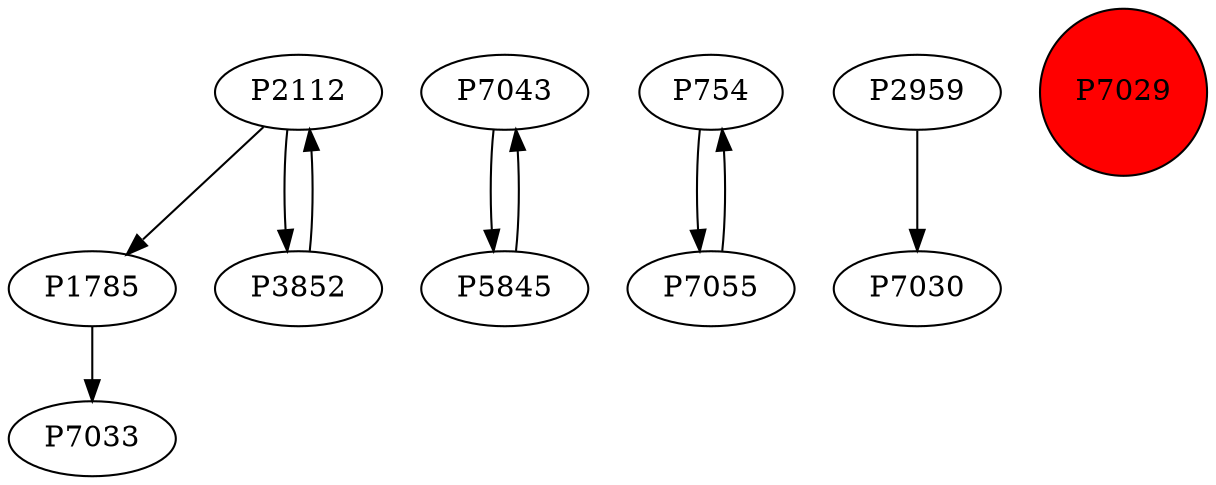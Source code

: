 digraph {
	P1785 -> P7033
	P7043 -> P5845
	P2112 -> P3852
	P754 -> P7055
	P2959 -> P7030
	P3852 -> P2112
	P2112 -> P1785
	P7055 -> P754
	P5845 -> P7043
	P7029 [shape=circle]
	P7029 [style=filled]
	P7029 [fillcolor=red]
}